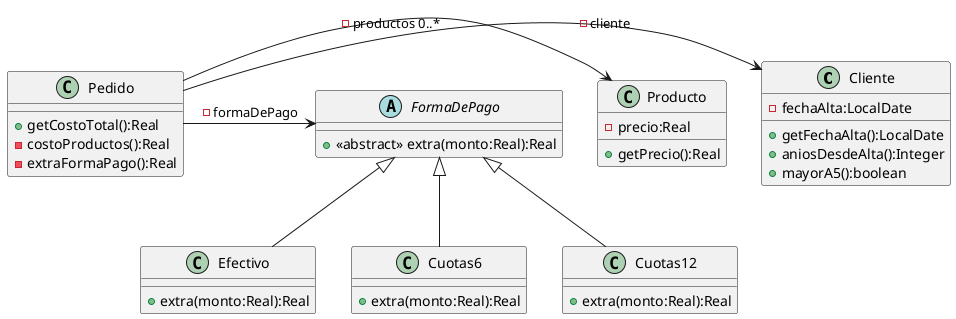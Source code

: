 @startuml
class Cliente {
-fechaAlta:LocalDate
+getFechaAlta():LocalDate
+aniosDesdeAlta():Integer 
+mayorA5():boolean
}

class Pedido{
+getCostoTotal():Real
-costoProductos():Real
-extraFormaPago():Real
}
Pedido -> Cliente: -cliente 
Pedido -> Producto: -productos 0..*
Pedido -> FormaDePago: -formaDePago

class Producto {
-precio:Real
+getPrecio():Real
}
abstract class FormaDePago{
+<<abstract>> extra(monto:Real):Real
}
class Efectivo extends FormaDePago{
+extra(monto:Real):Real
}

class Cuotas6 extends FormaDePago{
+extra(monto:Real):Real
}

class Cuotas12 extends FormaDePago{
+extra(monto:Real):Real
}
@enduml